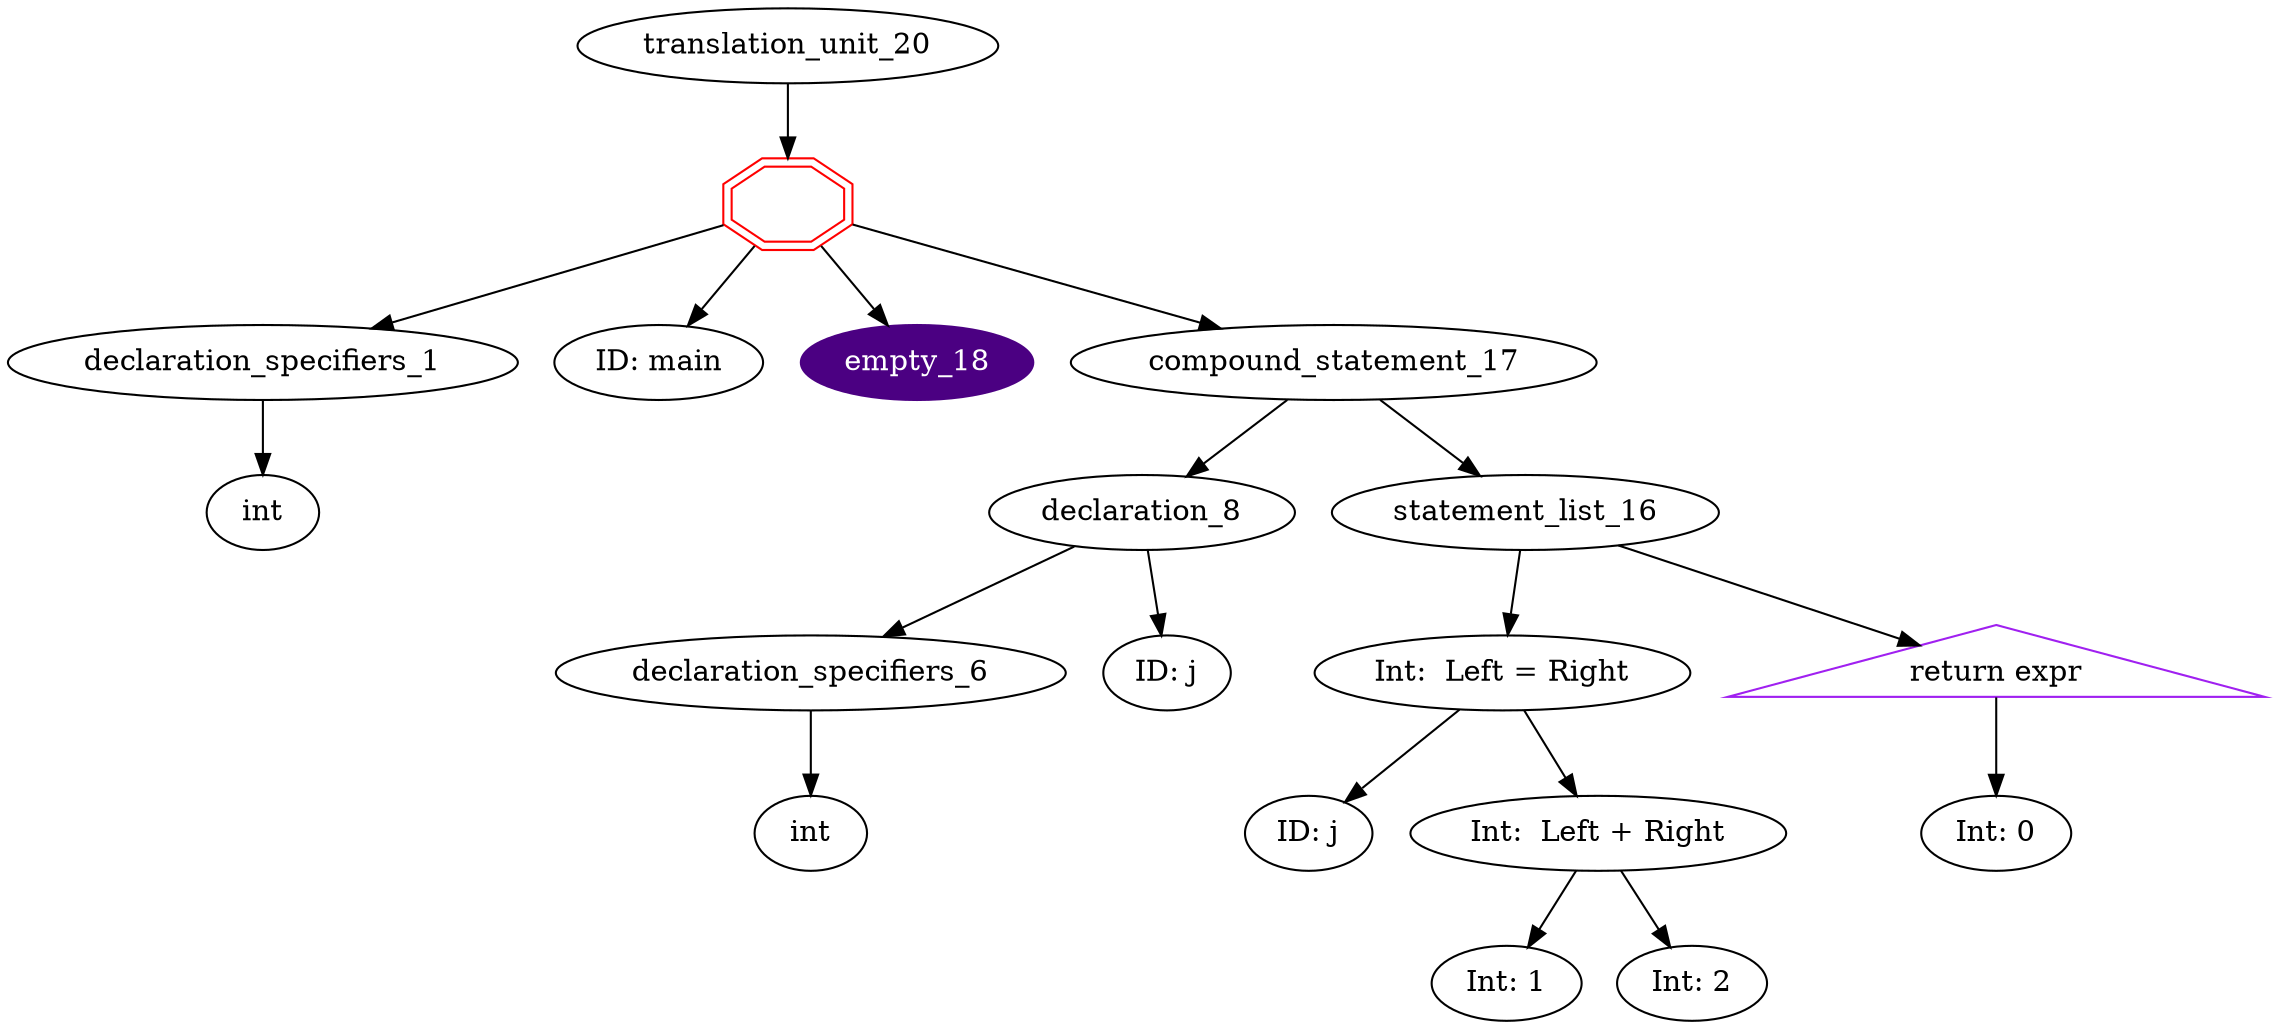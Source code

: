 digraph AST {
	translation_unit_20 -> function_definition_19;
	function_definition_19 [shape=doubleoctagon,color=red,label=""]
	function_definition_19 -> declaration_specifiers_1;
	declaration_specifiers_1 [label="declaration_specifiers_1"]
	declaration_specifiers_1 -> type_specifier_0;
	type_specifier_0 [label="int"]
	function_definition_19 -> identifier_2;
	identifier_2 [label="ID: main"]
	function_definition_19 -> empty_18;
	empty_18 [style=filled,color=indigo,fontcolor=white]
	function_definition_19 -> compound_statement_17;
	compound_statement_17 -> declaration_8;
	declaration_8 [label="declaration_8"]
	declaration_8 -> declaration_specifiers_6;
	declaration_specifiers_6 [label="declaration_specifiers_6"]
	declaration_specifiers_6 -> type_specifier_5;
	type_specifier_5 [label="int"]
	declaration_8 -> identifier_7;
	identifier_7 [label="ID: j"]
	compound_statement_17 -> statement_list_16;
	statement_list_16 -> assignment_expression_13;
	assignment_expression_13 [label="Int:  Left = Right"]
	assignment_expression_13 -> identifier_9;
	identifier_9 [label="ID: j"]
	assignment_expression_13 -> operator_expression_12;
	operator_expression_12 [label="Int:  Left + Right"]
	operator_expression_12 -> constant_10;
	constant_10 [label="Int: 1"]
	operator_expression_12 -> constant_11;
	constant_11 [label="Int: 2"]
	statement_list_16 -> jump_statement_15;
	jump_statement_15 [shape = triangle,color=purple,label="return expr"]
	jump_statement_15 -> constant_14;
	constant_14 [label="Int: 0"]
}
